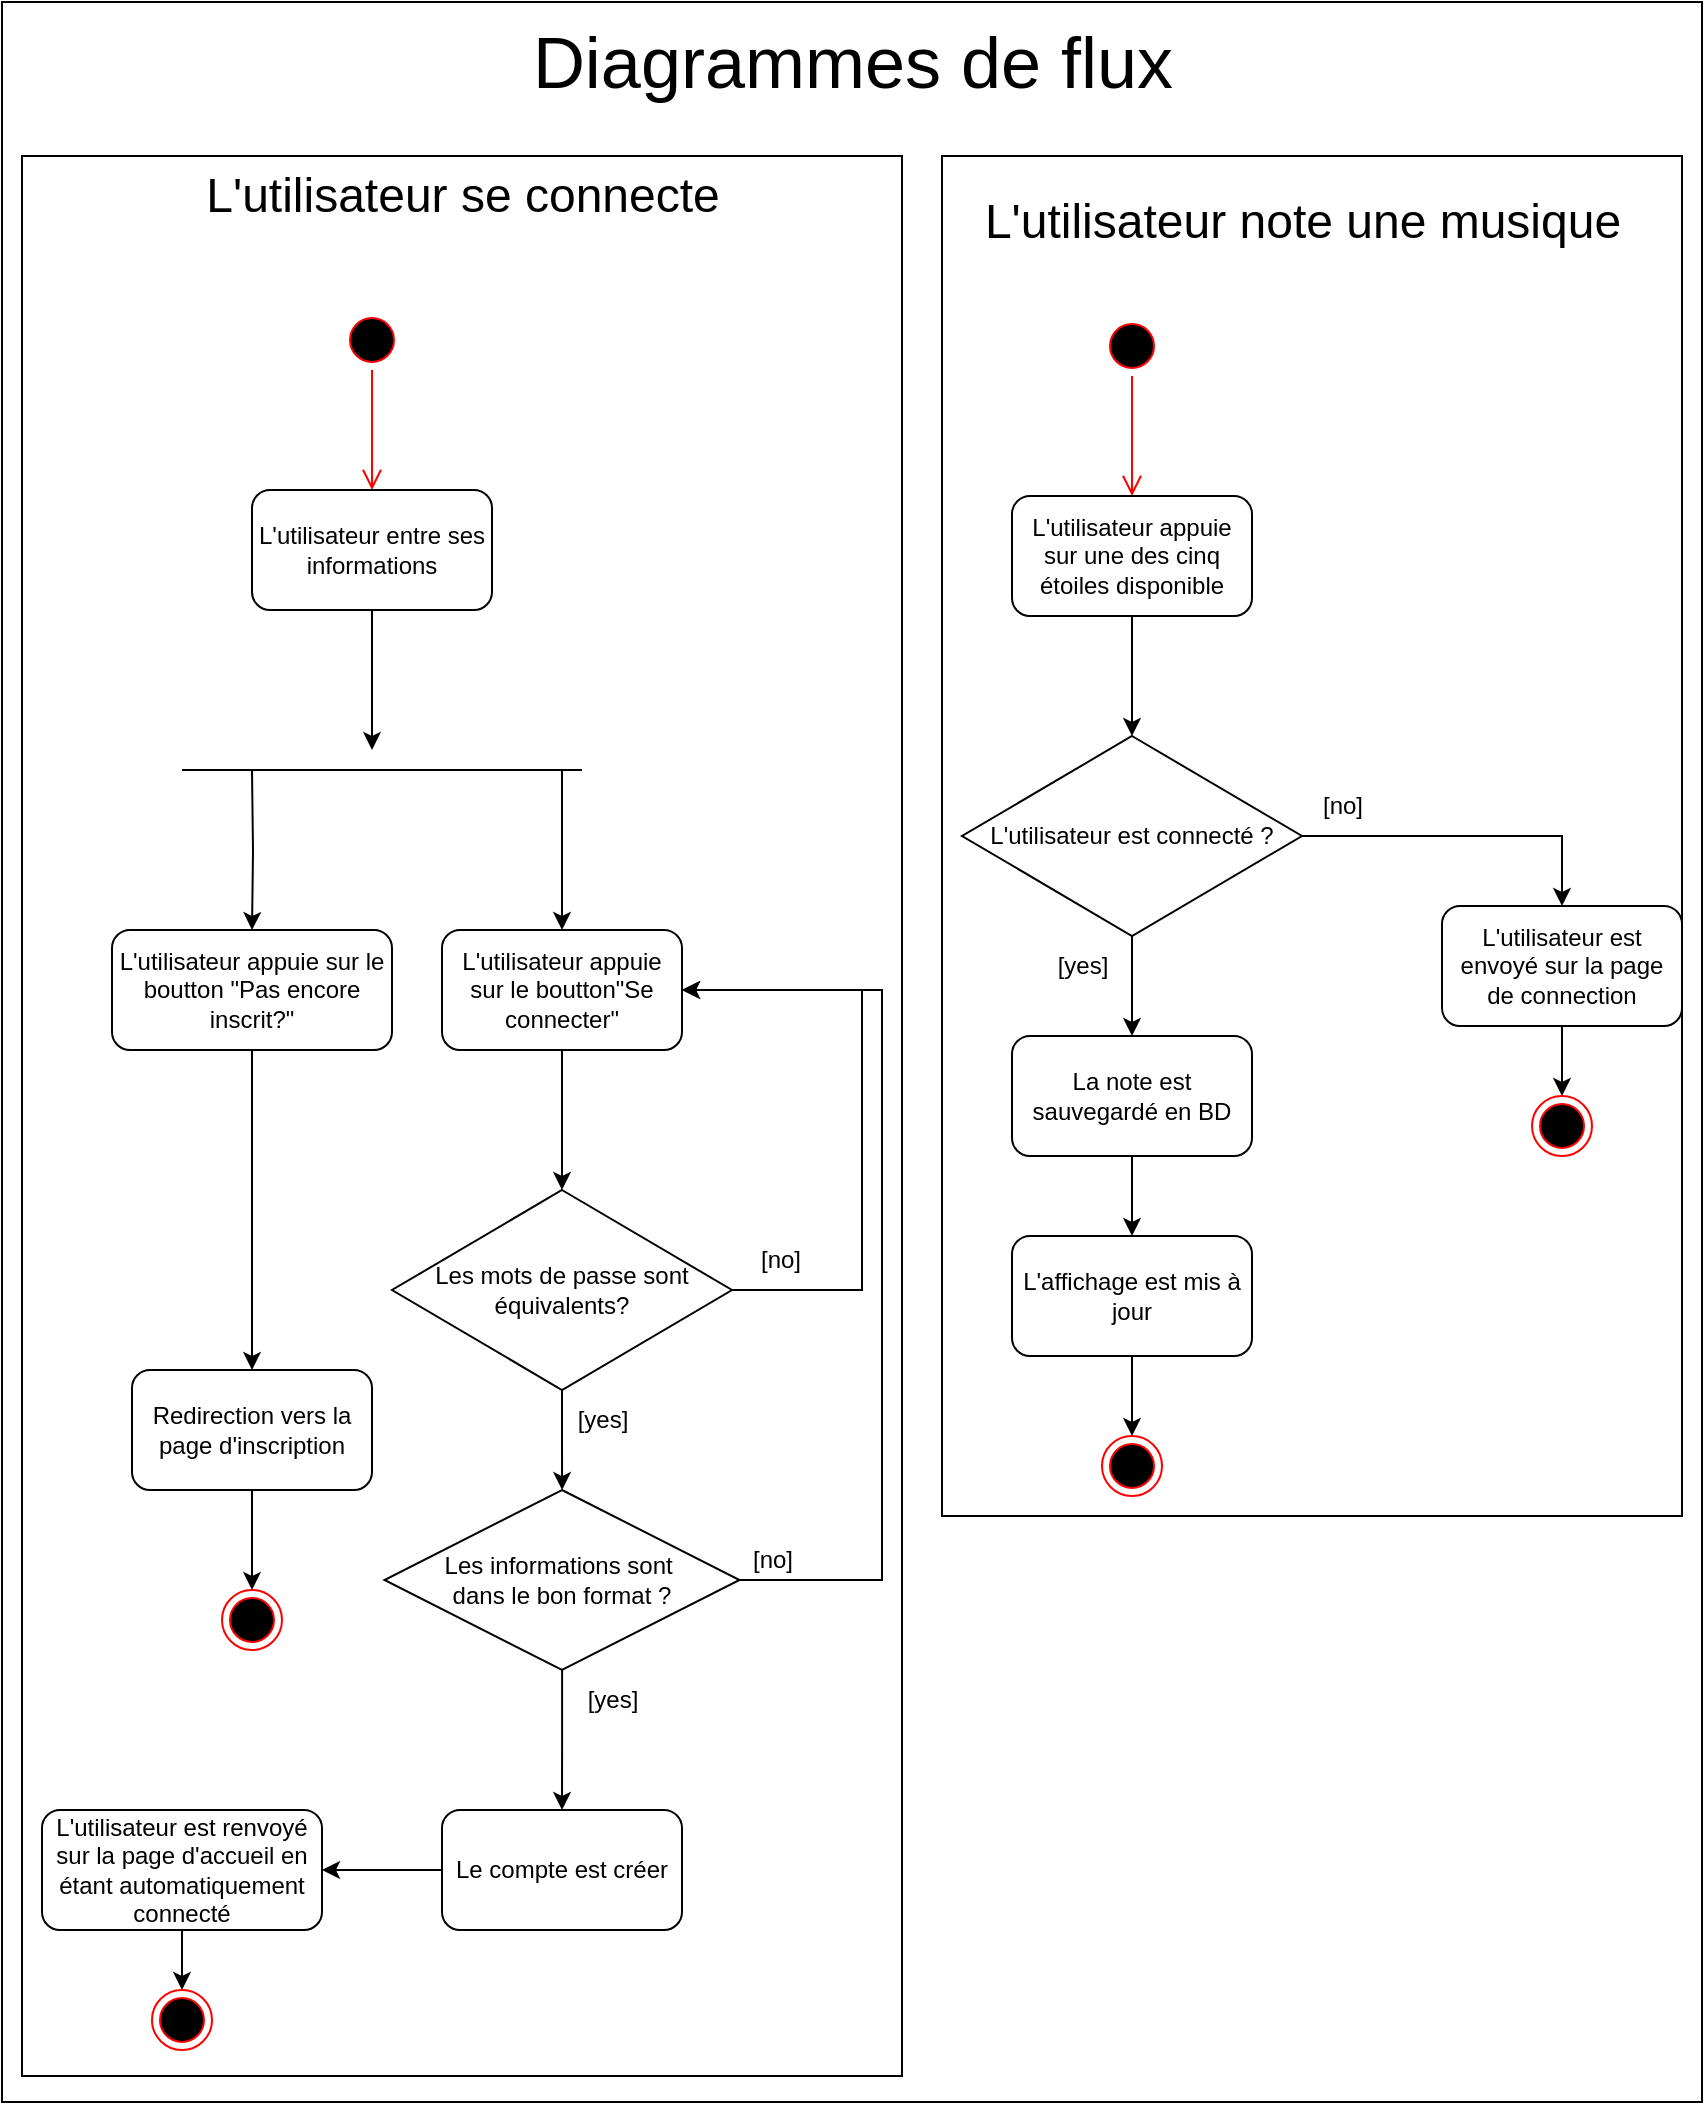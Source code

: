 <mxfile version="23.1.5" type="github">
  <diagram name="Page-1" id="QfqvCRqg2DWQY-_hMG5H">
    <mxGraphModel dx="1509" dy="814" grid="1" gridSize="10" guides="1" tooltips="1" connect="1" arrows="1" fold="1" page="1" pageScale="1" pageWidth="850" pageHeight="1100" math="0" shadow="0">
      <root>
        <mxCell id="0" />
        <mxCell id="1" parent="0" />
        <mxCell id="uWr9vOYG07v56L4Gf-Hv-62" value="" style="rounded=0;whiteSpace=wrap;html=1;fillColor=none;" vertex="1" parent="1">
          <mxGeometry x="10" y="87" width="440" height="960" as="geometry" />
        </mxCell>
        <mxCell id="uWr9vOYG07v56L4Gf-Hv-63" value="" style="rounded=0;whiteSpace=wrap;html=1;fillColor=none;" vertex="1" parent="1">
          <mxGeometry x="470" y="87" width="370" height="680" as="geometry" />
        </mxCell>
        <mxCell id="uWr9vOYG07v56L4Gf-Hv-1" value="&lt;font style=&quot;font-size: 36px;&quot;&gt;Diagrammes de flux&lt;br&gt;&lt;/font&gt;" style="text;html=1;align=center;verticalAlign=middle;resizable=0;points=[];autosize=1;strokeColor=none;fillColor=none;" vertex="1" parent="1">
          <mxGeometry x="255" y="10" width="340" height="60" as="geometry" />
        </mxCell>
        <mxCell id="uWr9vOYG07v56L4Gf-Hv-2" value="&lt;font style=&quot;font-size: 24px;&quot;&gt;L&#39;utilisateur note une musique&lt;/font&gt;" style="text;html=1;align=center;verticalAlign=middle;resizable=0;points=[];autosize=1;strokeColor=none;fillColor=none;" vertex="1" parent="1">
          <mxGeometry x="480" y="100" width="340" height="40" as="geometry" />
        </mxCell>
        <mxCell id="uWr9vOYG07v56L4Gf-Hv-3" value="&lt;font style=&quot;font-size: 24px;&quot;&gt;L&#39;utilisateur se connecte&lt;/font&gt;" style="text;html=1;align=center;verticalAlign=middle;resizable=0;points=[];autosize=1;strokeColor=none;fillColor=none;" vertex="1" parent="1">
          <mxGeometry x="90" y="87" width="280" height="40" as="geometry" />
        </mxCell>
        <mxCell id="uWr9vOYG07v56L4Gf-Hv-4" value="" style="ellipse;html=1;shape=startState;fillColor=#000000;strokeColor=#ff0000;" vertex="1" parent="1">
          <mxGeometry x="170" y="164" width="30" height="30" as="geometry" />
        </mxCell>
        <mxCell id="uWr9vOYG07v56L4Gf-Hv-5" value="" style="edgeStyle=orthogonalEdgeStyle;html=1;verticalAlign=bottom;endArrow=open;endSize=8;strokeColor=#ff0000;rounded=0;" edge="1" source="uWr9vOYG07v56L4Gf-Hv-4" parent="1" target="uWr9vOYG07v56L4Gf-Hv-8">
          <mxGeometry relative="1" as="geometry">
            <mxPoint x="185" y="254" as="targetPoint" />
          </mxGeometry>
        </mxCell>
        <mxCell id="uWr9vOYG07v56L4Gf-Hv-11" value="" style="edgeStyle=orthogonalEdgeStyle;rounded=0;orthogonalLoop=1;jettySize=auto;html=1;" edge="1" parent="1" source="uWr9vOYG07v56L4Gf-Hv-8">
          <mxGeometry relative="1" as="geometry">
            <mxPoint x="185" y="384" as="targetPoint" />
          </mxGeometry>
        </mxCell>
        <mxCell id="uWr9vOYG07v56L4Gf-Hv-8" value="L&#39;utilisateur entre ses informations" style="rounded=1;whiteSpace=wrap;html=1;" vertex="1" parent="1">
          <mxGeometry x="125" y="254" width="120" height="60" as="geometry" />
        </mxCell>
        <mxCell id="uWr9vOYG07v56L4Gf-Hv-14" value="" style="ellipse;html=1;shape=startState;fillColor=#000000;strokeColor=#ff0000;" vertex="1" parent="1">
          <mxGeometry x="550" y="167" width="30" height="30" as="geometry" />
        </mxCell>
        <mxCell id="uWr9vOYG07v56L4Gf-Hv-15" value="" style="edgeStyle=orthogonalEdgeStyle;html=1;verticalAlign=bottom;endArrow=open;endSize=8;strokeColor=#ff0000;rounded=0;" edge="1" source="uWr9vOYG07v56L4Gf-Hv-14" parent="1" target="uWr9vOYG07v56L4Gf-Hv-18">
          <mxGeometry relative="1" as="geometry">
            <mxPoint x="565" y="257" as="targetPoint" />
          </mxGeometry>
        </mxCell>
        <mxCell id="uWr9vOYG07v56L4Gf-Hv-21" style="edgeStyle=orthogonalEdgeStyle;rounded=0;orthogonalLoop=1;jettySize=auto;html=1;" edge="1" parent="1" source="uWr9vOYG07v56L4Gf-Hv-17" target="uWr9vOYG07v56L4Gf-Hv-20">
          <mxGeometry relative="1" as="geometry" />
        </mxCell>
        <mxCell id="uWr9vOYG07v56L4Gf-Hv-29" style="edgeStyle=orthogonalEdgeStyle;rounded=0;orthogonalLoop=1;jettySize=auto;html=1;" edge="1" parent="1" source="uWr9vOYG07v56L4Gf-Hv-17" target="uWr9vOYG07v56L4Gf-Hv-28">
          <mxGeometry relative="1" as="geometry">
            <Array as="points">
              <mxPoint x="780" y="427" />
            </Array>
          </mxGeometry>
        </mxCell>
        <mxCell id="uWr9vOYG07v56L4Gf-Hv-17" value="L&#39;utilisateur est connecté ?" style="rhombus;whiteSpace=wrap;html=1;" vertex="1" parent="1">
          <mxGeometry x="480" y="377" width="170" height="100" as="geometry" />
        </mxCell>
        <mxCell id="uWr9vOYG07v56L4Gf-Hv-19" style="edgeStyle=orthogonalEdgeStyle;rounded=0;orthogonalLoop=1;jettySize=auto;html=1;" edge="1" parent="1" source="uWr9vOYG07v56L4Gf-Hv-18" target="uWr9vOYG07v56L4Gf-Hv-17">
          <mxGeometry relative="1" as="geometry" />
        </mxCell>
        <mxCell id="uWr9vOYG07v56L4Gf-Hv-18" value="L&#39;utilisateur appuie sur une des cinq étoiles disponible" style="rounded=1;whiteSpace=wrap;html=1;" vertex="1" parent="1">
          <mxGeometry x="505" y="257" width="120" height="60" as="geometry" />
        </mxCell>
        <mxCell id="uWr9vOYG07v56L4Gf-Hv-25" value="" style="edgeStyle=orthogonalEdgeStyle;rounded=0;orthogonalLoop=1;jettySize=auto;html=1;" edge="1" parent="1" source="uWr9vOYG07v56L4Gf-Hv-20" target="uWr9vOYG07v56L4Gf-Hv-24">
          <mxGeometry relative="1" as="geometry" />
        </mxCell>
        <mxCell id="uWr9vOYG07v56L4Gf-Hv-20" value="La note est sauvegardé en BD" style="rounded=1;whiteSpace=wrap;html=1;" vertex="1" parent="1">
          <mxGeometry x="505" y="527" width="120" height="60" as="geometry" />
        </mxCell>
        <mxCell id="uWr9vOYG07v56L4Gf-Hv-22" value="" style="ellipse;html=1;shape=endState;fillColor=#000000;strokeColor=#ff0000;" vertex="1" parent="1">
          <mxGeometry x="550" y="727" width="30" height="30" as="geometry" />
        </mxCell>
        <mxCell id="uWr9vOYG07v56L4Gf-Hv-26" value="" style="edgeStyle=orthogonalEdgeStyle;rounded=0;orthogonalLoop=1;jettySize=auto;html=1;" edge="1" parent="1" source="uWr9vOYG07v56L4Gf-Hv-24" target="uWr9vOYG07v56L4Gf-Hv-22">
          <mxGeometry relative="1" as="geometry" />
        </mxCell>
        <mxCell id="uWr9vOYG07v56L4Gf-Hv-24" value="L&#39;affichage est mis à jour" style="whiteSpace=wrap;html=1;rounded=1;" vertex="1" parent="1">
          <mxGeometry x="505" y="627" width="120" height="60" as="geometry" />
        </mxCell>
        <mxCell id="uWr9vOYG07v56L4Gf-Hv-27" value="[yes]" style="text;html=1;align=center;verticalAlign=middle;resizable=0;points=[];autosize=1;strokeColor=none;fillColor=none;" vertex="1" parent="1">
          <mxGeometry x="515" y="477" width="50" height="30" as="geometry" />
        </mxCell>
        <mxCell id="uWr9vOYG07v56L4Gf-Hv-31" value="" style="edgeStyle=orthogonalEdgeStyle;rounded=0;orthogonalLoop=1;jettySize=auto;html=1;" edge="1" parent="1" source="uWr9vOYG07v56L4Gf-Hv-28" target="uWr9vOYG07v56L4Gf-Hv-30">
          <mxGeometry relative="1" as="geometry" />
        </mxCell>
        <mxCell id="uWr9vOYG07v56L4Gf-Hv-28" value="L&#39;utilisateur est envoyé sur la page de connection" style="rounded=1;whiteSpace=wrap;html=1;" vertex="1" parent="1">
          <mxGeometry x="720" y="462" width="120" height="60" as="geometry" />
        </mxCell>
        <mxCell id="uWr9vOYG07v56L4Gf-Hv-30" value="" style="ellipse;html=1;shape=endState;fillColor=#000000;strokeColor=#ff0000;" vertex="1" parent="1">
          <mxGeometry x="765" y="557" width="30" height="30" as="geometry" />
        </mxCell>
        <mxCell id="uWr9vOYG07v56L4Gf-Hv-32" value="[no]" style="text;html=1;align=center;verticalAlign=middle;resizable=0;points=[];autosize=1;strokeColor=none;fillColor=none;" vertex="1" parent="1">
          <mxGeometry x="650" y="397" width="40" height="30" as="geometry" />
        </mxCell>
        <mxCell id="uWr9vOYG07v56L4Gf-Hv-34" value="" style="endArrow=none;html=1;rounded=0;" edge="1" parent="1">
          <mxGeometry width="50" height="50" relative="1" as="geometry">
            <mxPoint x="90" y="394" as="sourcePoint" />
            <mxPoint x="290" y="394" as="targetPoint" />
          </mxGeometry>
        </mxCell>
        <mxCell id="uWr9vOYG07v56L4Gf-Hv-35" value="" style="edgeStyle=orthogonalEdgeStyle;rounded=0;orthogonalLoop=1;jettySize=auto;html=1;" edge="1" parent="1" target="uWr9vOYG07v56L4Gf-Hv-36">
          <mxGeometry relative="1" as="geometry">
            <mxPoint x="125" y="394" as="sourcePoint" />
            <mxPoint x="125" y="464" as="targetPoint" />
          </mxGeometry>
        </mxCell>
        <mxCell id="uWr9vOYG07v56L4Gf-Hv-42" value="" style="edgeStyle=orthogonalEdgeStyle;rounded=0;orthogonalLoop=1;jettySize=auto;html=1;" edge="1" parent="1" source="uWr9vOYG07v56L4Gf-Hv-36" target="uWr9vOYG07v56L4Gf-Hv-41">
          <mxGeometry relative="1" as="geometry" />
        </mxCell>
        <mxCell id="uWr9vOYG07v56L4Gf-Hv-36" value="L&#39;utilisateur appuie sur le boutton &quot;Pas encore inscrit?&quot;" style="rounded=1;whiteSpace=wrap;html=1;" vertex="1" parent="1">
          <mxGeometry x="55" y="474" width="140" height="60" as="geometry" />
        </mxCell>
        <mxCell id="uWr9vOYG07v56L4Gf-Hv-39" value="" style="edgeStyle=orthogonalEdgeStyle;rounded=0;orthogonalLoop=1;jettySize=auto;html=1;" edge="1" parent="1" target="uWr9vOYG07v56L4Gf-Hv-40">
          <mxGeometry relative="1" as="geometry">
            <mxPoint x="220" y="394" as="sourcePoint" />
            <mxPoint x="195" y="394" as="targetPoint" />
            <Array as="points">
              <mxPoint x="280" y="394" />
            </Array>
          </mxGeometry>
        </mxCell>
        <mxCell id="uWr9vOYG07v56L4Gf-Hv-47" style="edgeStyle=orthogonalEdgeStyle;rounded=0;orthogonalLoop=1;jettySize=auto;html=1;" edge="1" parent="1" source="uWr9vOYG07v56L4Gf-Hv-40" target="uWr9vOYG07v56L4Gf-Hv-45">
          <mxGeometry relative="1" as="geometry" />
        </mxCell>
        <mxCell id="uWr9vOYG07v56L4Gf-Hv-40" value="L&#39;utilisateur appuie sur le boutton&quot;Se connecter&quot;" style="rounded=1;whiteSpace=wrap;html=1;" vertex="1" parent="1">
          <mxGeometry x="220" y="474" width="120" height="60" as="geometry" />
        </mxCell>
        <mxCell id="uWr9vOYG07v56L4Gf-Hv-44" style="edgeStyle=orthogonalEdgeStyle;rounded=0;orthogonalLoop=1;jettySize=auto;html=1;" edge="1" parent="1" source="uWr9vOYG07v56L4Gf-Hv-41" target="uWr9vOYG07v56L4Gf-Hv-43">
          <mxGeometry relative="1" as="geometry" />
        </mxCell>
        <mxCell id="uWr9vOYG07v56L4Gf-Hv-41" value="Redirection vers la page d&#39;inscription" style="whiteSpace=wrap;html=1;rounded=1;" vertex="1" parent="1">
          <mxGeometry x="65" y="694" width="120" height="60" as="geometry" />
        </mxCell>
        <mxCell id="uWr9vOYG07v56L4Gf-Hv-43" value="" style="ellipse;html=1;shape=endState;fillColor=#000000;strokeColor=#ff0000;" vertex="1" parent="1">
          <mxGeometry x="110" y="804" width="30" height="30" as="geometry" />
        </mxCell>
        <mxCell id="uWr9vOYG07v56L4Gf-Hv-46" style="edgeStyle=orthogonalEdgeStyle;rounded=0;orthogonalLoop=1;jettySize=auto;html=1;" edge="1" parent="1" source="uWr9vOYG07v56L4Gf-Hv-45" target="uWr9vOYG07v56L4Gf-Hv-40">
          <mxGeometry relative="1" as="geometry">
            <Array as="points">
              <mxPoint x="430" y="654" />
              <mxPoint x="430" y="504" />
            </Array>
          </mxGeometry>
        </mxCell>
        <mxCell id="uWr9vOYG07v56L4Gf-Hv-49" style="edgeStyle=orthogonalEdgeStyle;rounded=0;orthogonalLoop=1;jettySize=auto;html=1;" edge="1" parent="1" source="uWr9vOYG07v56L4Gf-Hv-45" target="uWr9vOYG07v56L4Gf-Hv-50">
          <mxGeometry relative="1" as="geometry">
            <mxPoint x="280" y="764" as="targetPoint" />
          </mxGeometry>
        </mxCell>
        <mxCell id="uWr9vOYG07v56L4Gf-Hv-45" value="Les mots de passe sont équivalents?" style="rhombus;whiteSpace=wrap;html=1;" vertex="1" parent="1">
          <mxGeometry x="195" y="604" width="170" height="100" as="geometry" />
        </mxCell>
        <mxCell id="uWr9vOYG07v56L4Gf-Hv-48" value="[no]" style="text;html=1;align=center;verticalAlign=middle;resizable=0;points=[];autosize=1;strokeColor=none;fillColor=none;" vertex="1" parent="1">
          <mxGeometry x="368.75" y="624" width="40" height="30" as="geometry" />
        </mxCell>
        <mxCell id="uWr9vOYG07v56L4Gf-Hv-51" style="edgeStyle=orthogonalEdgeStyle;rounded=0;orthogonalLoop=1;jettySize=auto;html=1;" edge="1" parent="1" source="uWr9vOYG07v56L4Gf-Hv-50" target="uWr9vOYG07v56L4Gf-Hv-40">
          <mxGeometry relative="1" as="geometry">
            <Array as="points">
              <mxPoint x="440" y="799" />
              <mxPoint x="440" y="504" />
            </Array>
          </mxGeometry>
        </mxCell>
        <mxCell id="uWr9vOYG07v56L4Gf-Hv-56" style="edgeStyle=orthogonalEdgeStyle;rounded=0;orthogonalLoop=1;jettySize=auto;html=1;" edge="1" parent="1" source="uWr9vOYG07v56L4Gf-Hv-50" target="uWr9vOYG07v56L4Gf-Hv-55">
          <mxGeometry relative="1" as="geometry" />
        </mxCell>
        <mxCell id="uWr9vOYG07v56L4Gf-Hv-50" value="&lt;div&gt;Les informations sont&amp;nbsp;&lt;/div&gt;&lt;div&gt;dans le bon format ?&lt;/div&gt;" style="rhombus;whiteSpace=wrap;html=1;" vertex="1" parent="1">
          <mxGeometry x="191.25" y="754" width="177.5" height="90" as="geometry" />
        </mxCell>
        <mxCell id="uWr9vOYG07v56L4Gf-Hv-52" value="[no]" style="text;html=1;align=center;verticalAlign=middle;resizable=0;points=[];autosize=1;strokeColor=none;fillColor=none;" vertex="1" parent="1">
          <mxGeometry x="365" y="774" width="40" height="30" as="geometry" />
        </mxCell>
        <mxCell id="uWr9vOYG07v56L4Gf-Hv-53" value="[yes]" style="text;html=1;align=center;verticalAlign=middle;resizable=0;points=[];autosize=1;strokeColor=none;fillColor=none;" vertex="1" parent="1">
          <mxGeometry x="275" y="704" width="50" height="30" as="geometry" />
        </mxCell>
        <mxCell id="uWr9vOYG07v56L4Gf-Hv-54" value="[yes]" style="text;html=1;align=center;verticalAlign=middle;resizable=0;points=[];autosize=1;strokeColor=none;fillColor=none;" vertex="1" parent="1">
          <mxGeometry x="280" y="844" width="50" height="30" as="geometry" />
        </mxCell>
        <mxCell id="uWr9vOYG07v56L4Gf-Hv-58" value="" style="edgeStyle=orthogonalEdgeStyle;rounded=0;orthogonalLoop=1;jettySize=auto;html=1;" edge="1" parent="1" source="uWr9vOYG07v56L4Gf-Hv-55" target="uWr9vOYG07v56L4Gf-Hv-57">
          <mxGeometry relative="1" as="geometry" />
        </mxCell>
        <mxCell id="uWr9vOYG07v56L4Gf-Hv-55" value="Le compte est créer" style="whiteSpace=wrap;html=1;rounded=1;" vertex="1" parent="1">
          <mxGeometry x="220" y="914" width="120" height="60" as="geometry" />
        </mxCell>
        <mxCell id="uWr9vOYG07v56L4Gf-Hv-60" style="edgeStyle=orthogonalEdgeStyle;rounded=0;orthogonalLoop=1;jettySize=auto;html=1;" edge="1" parent="1" source="uWr9vOYG07v56L4Gf-Hv-57" target="uWr9vOYG07v56L4Gf-Hv-59">
          <mxGeometry relative="1" as="geometry" />
        </mxCell>
        <mxCell id="uWr9vOYG07v56L4Gf-Hv-57" value="L&#39;utilisateur est renvoyé sur la page d&#39;accueil en étant automatiquement connecté" style="whiteSpace=wrap;html=1;rounded=1;" vertex="1" parent="1">
          <mxGeometry x="20" y="914" width="140" height="60" as="geometry" />
        </mxCell>
        <mxCell id="uWr9vOYG07v56L4Gf-Hv-59" value="" style="ellipse;html=1;shape=endState;fillColor=#000000;strokeColor=#ff0000;" vertex="1" parent="1">
          <mxGeometry x="75" y="1004" width="30" height="30" as="geometry" />
        </mxCell>
        <mxCell id="uWr9vOYG07v56L4Gf-Hv-64" value="" style="rounded=0;whiteSpace=wrap;html=1;fillColor=none;" vertex="1" parent="1">
          <mxGeometry y="10" width="850" height="1050" as="geometry" />
        </mxCell>
      </root>
    </mxGraphModel>
  </diagram>
</mxfile>

